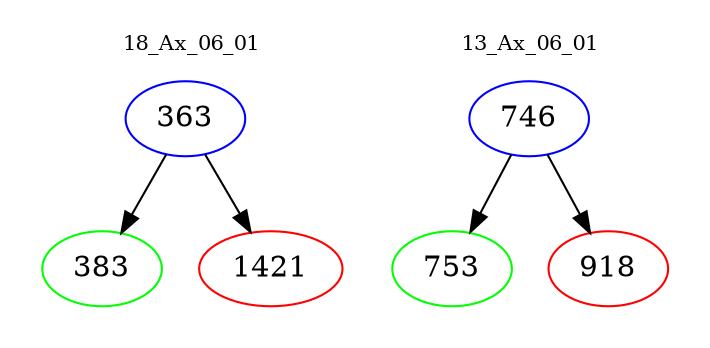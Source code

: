 digraph{
subgraph cluster_0 {
color = white
label = "18_Ax_06_01";
fontsize=10;
T0_363 [label="363", color="blue"]
T0_363 -> T0_383 [color="black"]
T0_383 [label="383", color="green"]
T0_363 -> T0_1421 [color="black"]
T0_1421 [label="1421", color="red"]
}
subgraph cluster_1 {
color = white
label = "13_Ax_06_01";
fontsize=10;
T1_746 [label="746", color="blue"]
T1_746 -> T1_753 [color="black"]
T1_753 [label="753", color="green"]
T1_746 -> T1_918 [color="black"]
T1_918 [label="918", color="red"]
}
}

